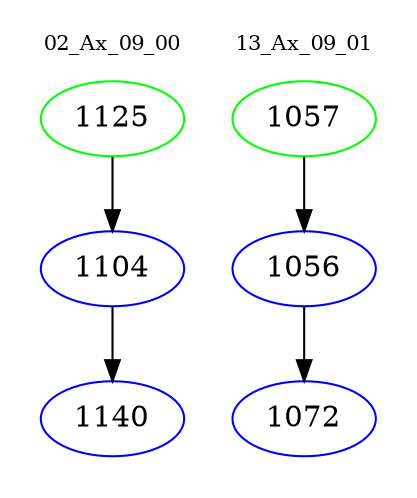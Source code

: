 digraph{
subgraph cluster_0 {
color = white
label = "02_Ax_09_00";
fontsize=10;
T0_1125 [label="1125", color="green"]
T0_1125 -> T0_1104 [color="black"]
T0_1104 [label="1104", color="blue"]
T0_1104 -> T0_1140 [color="black"]
T0_1140 [label="1140", color="blue"]
}
subgraph cluster_1 {
color = white
label = "13_Ax_09_01";
fontsize=10;
T1_1057 [label="1057", color="green"]
T1_1057 -> T1_1056 [color="black"]
T1_1056 [label="1056", color="blue"]
T1_1056 -> T1_1072 [color="black"]
T1_1072 [label="1072", color="blue"]
}
}
